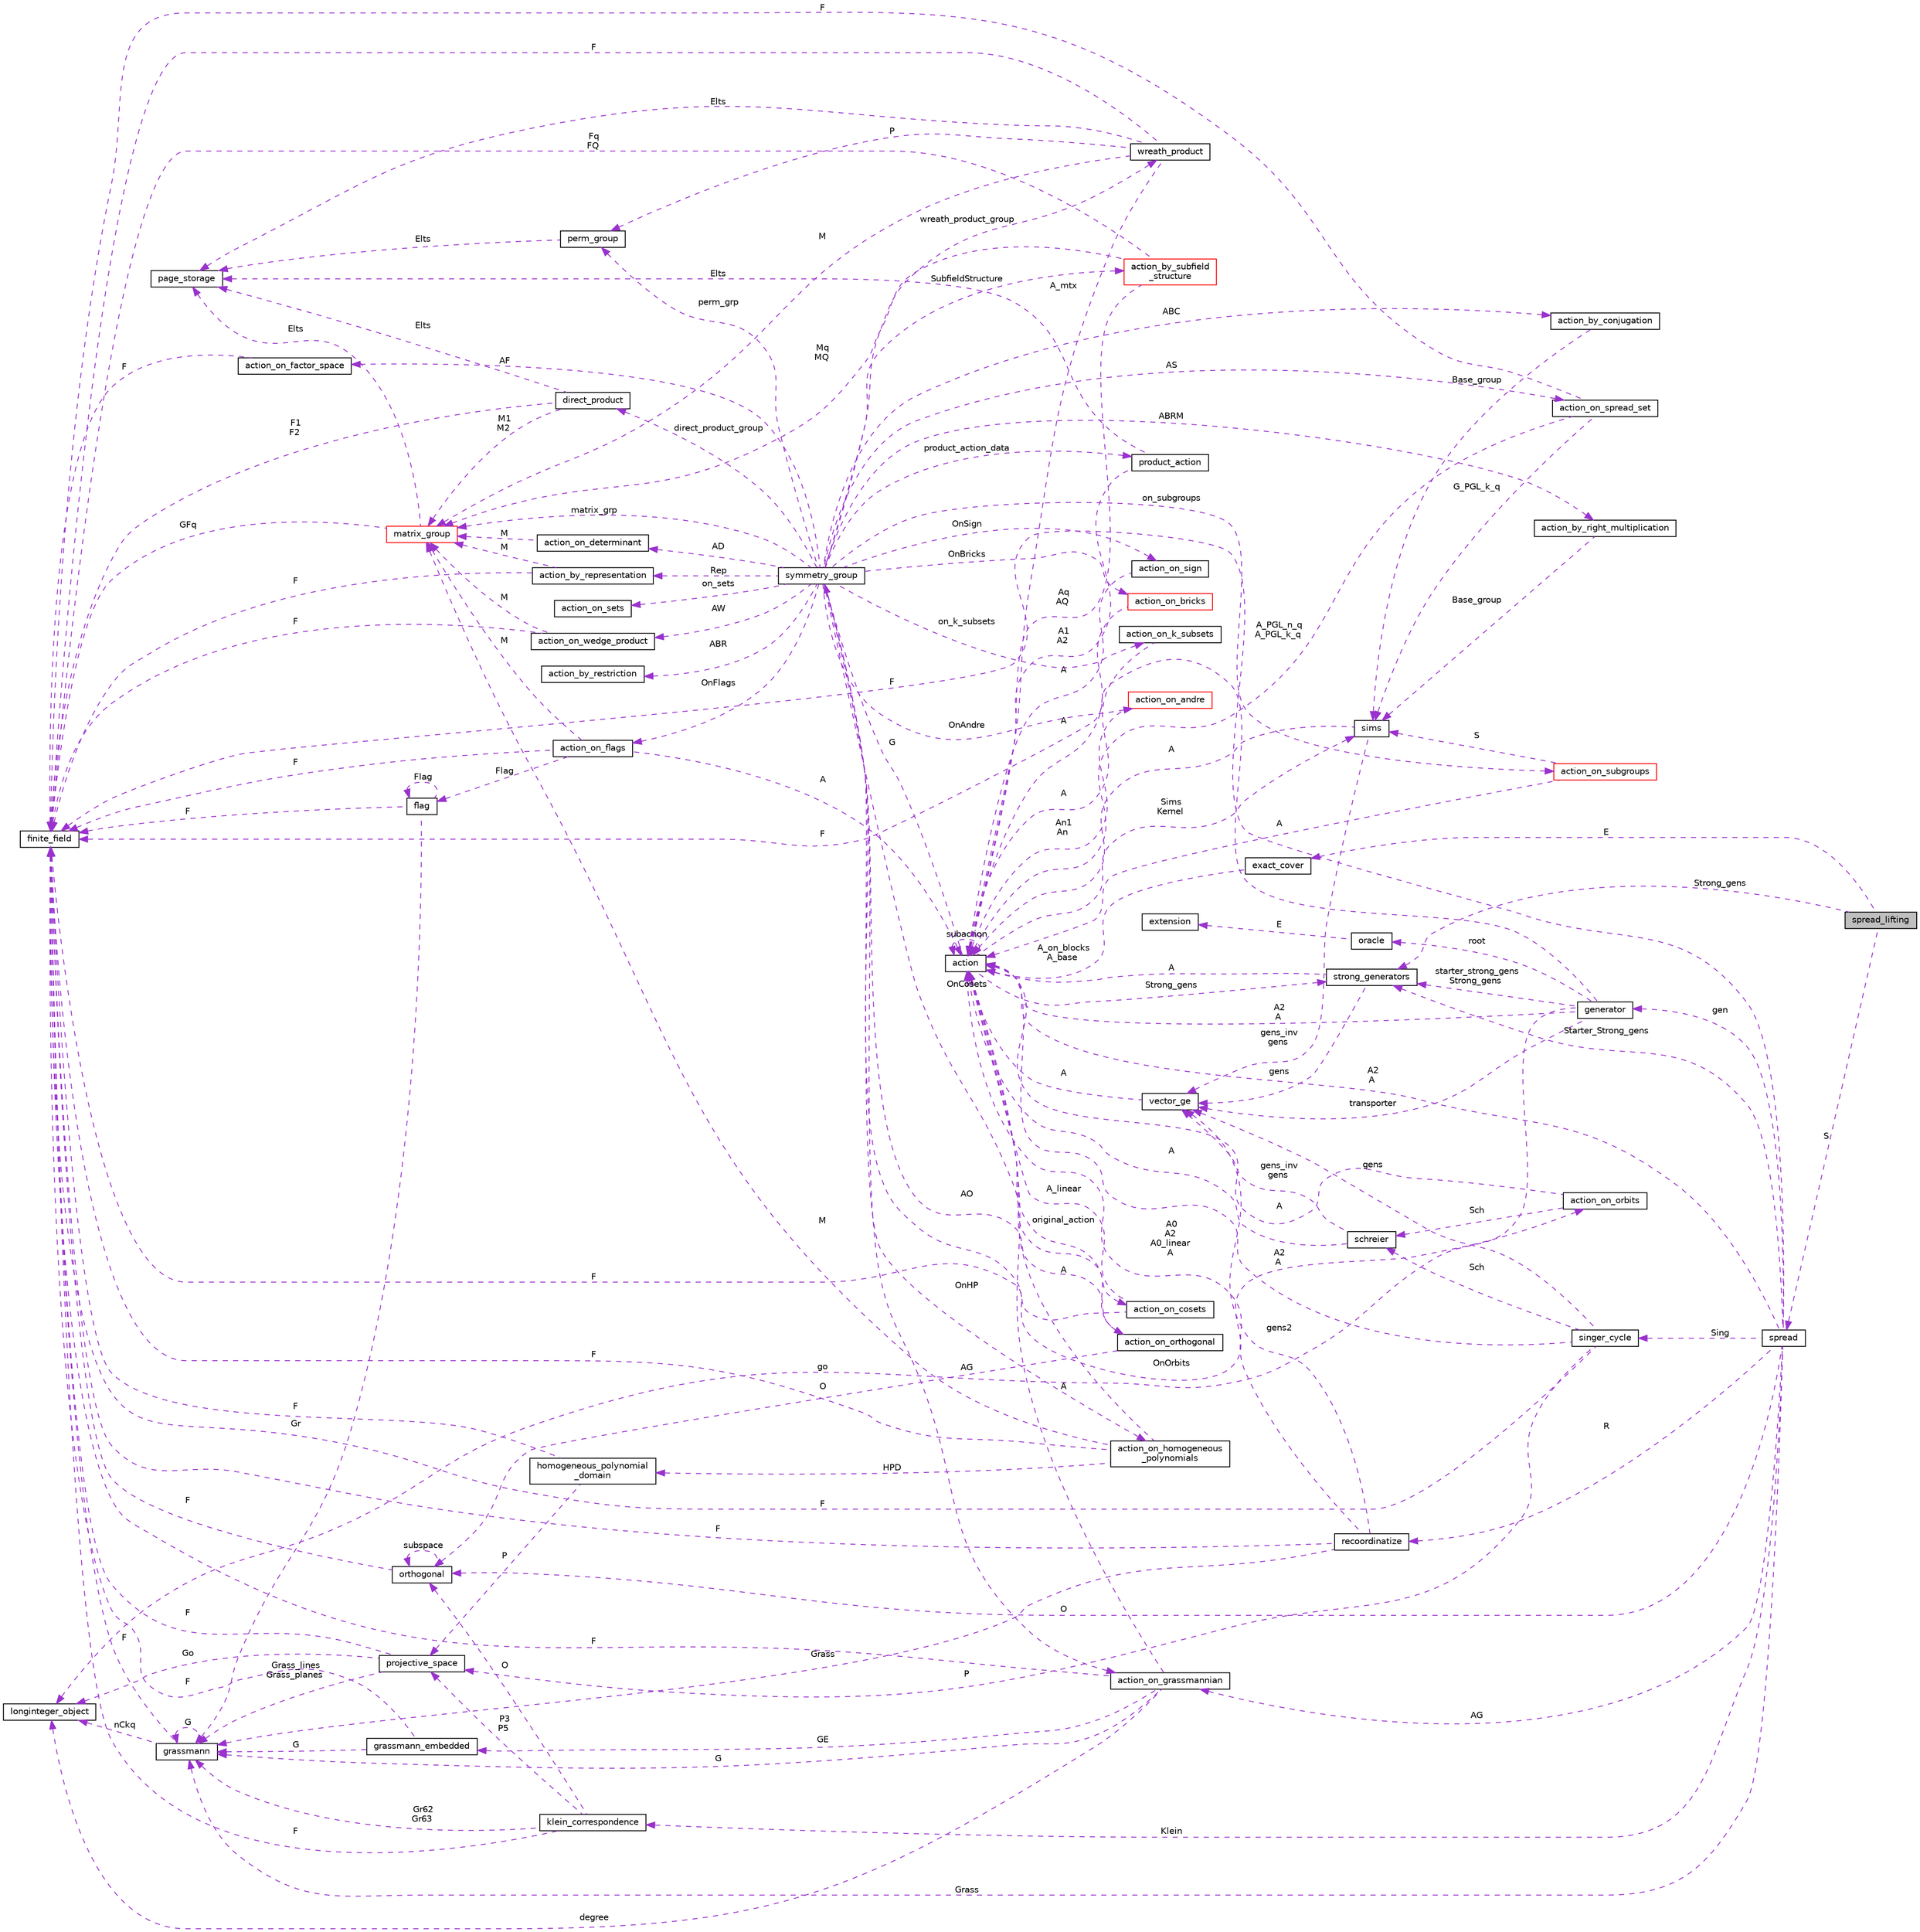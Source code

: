 digraph "spread_lifting"
{
  edge [fontname="Helvetica",fontsize="10",labelfontname="Helvetica",labelfontsize="10"];
  node [fontname="Helvetica",fontsize="10",shape=record];
  rankdir="LR";
  Node1 [label="spread_lifting",height=0.2,width=0.4,color="black", fillcolor="grey75", style="filled", fontcolor="black"];
  Node2 -> Node1 [dir="back",color="darkorchid3",fontsize="10",style="dashed",label=" S" ,fontname="Helvetica"];
  Node2 [label="spread",height=0.2,width=0.4,color="black", fillcolor="white", style="filled",URL="$da/dc1/classspread.html"];
  Node3 -> Node2 [dir="back",color="darkorchid3",fontsize="10",style="dashed",label=" gen" ,fontname="Helvetica"];
  Node3 [label="generator",height=0.2,width=0.4,color="black", fillcolor="white", style="filled",URL="$d7/d73/classgenerator.html"];
  Node4 -> Node3 [dir="back",color="darkorchid3",fontsize="10",style="dashed",label=" go" ,fontname="Helvetica"];
  Node4 [label="longinteger_object",height=0.2,width=0.4,color="black", fillcolor="white", style="filled",URL="$dd/d7e/classlonginteger__object.html"];
  Node5 -> Node3 [dir="back",color="darkorchid3",fontsize="10",style="dashed",label=" A2\nA" ,fontname="Helvetica"];
  Node5 [label="action",height=0.2,width=0.4,color="black", fillcolor="white", style="filled",URL="$d2/d86/classaction.html"];
  Node6 -> Node5 [dir="back",color="darkorchid3",fontsize="10",style="dashed",label=" G" ,fontname="Helvetica"];
  Node6 [label="symmetry_group",height=0.2,width=0.4,color="black", fillcolor="white", style="filled",URL="$dd/d3b/unionsymmetry__group.html"];
  Node7 -> Node6 [dir="back",color="darkorchid3",fontsize="10",style="dashed",label=" product_action_data" ,fontname="Helvetica"];
  Node7 [label="product_action",height=0.2,width=0.4,color="black", fillcolor="white", style="filled",URL="$d8/d74/classproduct__action.html"];
  Node8 -> Node7 [dir="back",color="darkorchid3",fontsize="10",style="dashed",label=" Elts" ,fontname="Helvetica"];
  Node8 [label="page_storage",height=0.2,width=0.4,color="black", fillcolor="white", style="filled",URL="$dc/d72/classpage__storage.html"];
  Node5 -> Node7 [dir="back",color="darkorchid3",fontsize="10",style="dashed",label=" A1\nA2" ,fontname="Helvetica"];
  Node9 -> Node6 [dir="back",color="darkorchid3",fontsize="10",style="dashed",label=" ABR" ,fontname="Helvetica"];
  Node9 [label="action_by_restriction",height=0.2,width=0.4,color="black", fillcolor="white", style="filled",URL="$d1/d7e/classaction__by__restriction.html"];
  Node10 -> Node6 [dir="back",color="darkorchid3",fontsize="10",style="dashed",label=" OnFlags" ,fontname="Helvetica"];
  Node10 [label="action_on_flags",height=0.2,width=0.4,color="black", fillcolor="white", style="filled",URL="$dd/dc4/classaction__on__flags.html"];
  Node5 -> Node10 [dir="back",color="darkorchid3",fontsize="10",style="dashed",label=" A" ,fontname="Helvetica"];
  Node11 -> Node10 [dir="back",color="darkorchid3",fontsize="10",style="dashed",label=" M" ,fontname="Helvetica"];
  Node11 [label="matrix_group",height=0.2,width=0.4,color="red", fillcolor="white", style="filled",URL="$d3/ded/classmatrix__group.html"];
  Node8 -> Node11 [dir="back",color="darkorchid3",fontsize="10",style="dashed",label=" Elts" ,fontname="Helvetica"];
  Node13 -> Node11 [dir="back",color="darkorchid3",fontsize="10",style="dashed",label=" GFq" ,fontname="Helvetica"];
  Node13 [label="finite_field",height=0.2,width=0.4,color="black", fillcolor="white", style="filled",URL="$df/d5a/classfinite__field.html"];
  Node14 -> Node10 [dir="back",color="darkorchid3",fontsize="10",style="dashed",label=" Flag" ,fontname="Helvetica"];
  Node14 [label="flag",height=0.2,width=0.4,color="black", fillcolor="white", style="filled",URL="$d8/d06/classflag.html"];
  Node14 -> Node14 [dir="back",color="darkorchid3",fontsize="10",style="dashed",label=" Flag" ,fontname="Helvetica"];
  Node15 -> Node14 [dir="back",color="darkorchid3",fontsize="10",style="dashed",label=" Gr" ,fontname="Helvetica"];
  Node15 [label="grassmann",height=0.2,width=0.4,color="black", fillcolor="white", style="filled",URL="$df/d02/classgrassmann.html"];
  Node4 -> Node15 [dir="back",color="darkorchid3",fontsize="10",style="dashed",label=" nCkq" ,fontname="Helvetica"];
  Node15 -> Node15 [dir="back",color="darkorchid3",fontsize="10",style="dashed",label=" G" ,fontname="Helvetica"];
  Node13 -> Node15 [dir="back",color="darkorchid3",fontsize="10",style="dashed",label=" F" ,fontname="Helvetica"];
  Node13 -> Node14 [dir="back",color="darkorchid3",fontsize="10",style="dashed",label=" F" ,fontname="Helvetica"];
  Node13 -> Node10 [dir="back",color="darkorchid3",fontsize="10",style="dashed",label=" F" ,fontname="Helvetica"];
  Node16 -> Node6 [dir="back",color="darkorchid3",fontsize="10",style="dashed",label=" AW" ,fontname="Helvetica"];
  Node16 [label="action_on_wedge_product",height=0.2,width=0.4,color="black", fillcolor="white", style="filled",URL="$d0/deb/classaction__on__wedge__product.html"];
  Node11 -> Node16 [dir="back",color="darkorchid3",fontsize="10",style="dashed",label=" M" ,fontname="Helvetica"];
  Node13 -> Node16 [dir="back",color="darkorchid3",fontsize="10",style="dashed",label=" F" ,fontname="Helvetica"];
  Node17 -> Node6 [dir="back",color="darkorchid3",fontsize="10",style="dashed",label=" AF" ,fontname="Helvetica"];
  Node17 [label="action_on_factor_space",height=0.2,width=0.4,color="black", fillcolor="white", style="filled",URL="$d5/d25/classaction__on__factor__space.html"];
  Node13 -> Node17 [dir="back",color="darkorchid3",fontsize="10",style="dashed",label=" F" ,fontname="Helvetica"];
  Node18 -> Node6 [dir="back",color="darkorchid3",fontsize="10",style="dashed",label=" OnCosets" ,fontname="Helvetica"];
  Node18 [label="action_on_cosets",height=0.2,width=0.4,color="black", fillcolor="white", style="filled",URL="$d3/d72/classaction__on__cosets.html"];
  Node5 -> Node18 [dir="back",color="darkorchid3",fontsize="10",style="dashed",label=" A_linear" ,fontname="Helvetica"];
  Node13 -> Node18 [dir="back",color="darkorchid3",fontsize="10",style="dashed",label=" F" ,fontname="Helvetica"];
  Node19 -> Node6 [dir="back",color="darkorchid3",fontsize="10",style="dashed",label=" AO" ,fontname="Helvetica"];
  Node19 [label="action_on_orthogonal",height=0.2,width=0.4,color="black", fillcolor="white", style="filled",URL="$dc/d87/classaction__on__orthogonal.html"];
  Node5 -> Node19 [dir="back",color="darkorchid3",fontsize="10",style="dashed",label=" original_action" ,fontname="Helvetica"];
  Node20 -> Node19 [dir="back",color="darkorchid3",fontsize="10",style="dashed",label=" O" ,fontname="Helvetica"];
  Node20 [label="orthogonal",height=0.2,width=0.4,color="black", fillcolor="white", style="filled",URL="$d7/daa/classorthogonal.html"];
  Node20 -> Node20 [dir="back",color="darkorchid3",fontsize="10",style="dashed",label=" subspace" ,fontname="Helvetica"];
  Node13 -> Node20 [dir="back",color="darkorchid3",fontsize="10",style="dashed",label=" F" ,fontname="Helvetica"];
  Node21 -> Node6 [dir="back",color="darkorchid3",fontsize="10",style="dashed",label=" AG" ,fontname="Helvetica"];
  Node21 [label="action_on_grassmannian",height=0.2,width=0.4,color="black", fillcolor="white", style="filled",URL="$d9/ddf/classaction__on__grassmannian.html"];
  Node4 -> Node21 [dir="back",color="darkorchid3",fontsize="10",style="dashed",label=" degree" ,fontname="Helvetica"];
  Node22 -> Node21 [dir="back",color="darkorchid3",fontsize="10",style="dashed",label=" GE" ,fontname="Helvetica"];
  Node22 [label="grassmann_embedded",height=0.2,width=0.4,color="black", fillcolor="white", style="filled",URL="$d4/dda/classgrassmann__embedded.html"];
  Node15 -> Node22 [dir="back",color="darkorchid3",fontsize="10",style="dashed",label=" G" ,fontname="Helvetica"];
  Node13 -> Node22 [dir="back",color="darkorchid3",fontsize="10",style="dashed",label=" F" ,fontname="Helvetica"];
  Node5 -> Node21 [dir="back",color="darkorchid3",fontsize="10",style="dashed",label=" A" ,fontname="Helvetica"];
  Node15 -> Node21 [dir="back",color="darkorchid3",fontsize="10",style="dashed",label=" G" ,fontname="Helvetica"];
  Node13 -> Node21 [dir="back",color="darkorchid3",fontsize="10",style="dashed",label=" F" ,fontname="Helvetica"];
  Node23 -> Node6 [dir="back",color="darkorchid3",fontsize="10",style="dashed",label=" OnHP" ,fontname="Helvetica"];
  Node23 [label="action_on_homogeneous\l_polynomials",height=0.2,width=0.4,color="black", fillcolor="white", style="filled",URL="$d5/dd4/classaction__on__homogeneous__polynomials.html"];
  Node5 -> Node23 [dir="back",color="darkorchid3",fontsize="10",style="dashed",label=" A" ,fontname="Helvetica"];
  Node11 -> Node23 [dir="back",color="darkorchid3",fontsize="10",style="dashed",label=" M" ,fontname="Helvetica"];
  Node13 -> Node23 [dir="back",color="darkorchid3",fontsize="10",style="dashed",label=" F" ,fontname="Helvetica"];
  Node24 -> Node23 [dir="back",color="darkorchid3",fontsize="10",style="dashed",label=" HPD" ,fontname="Helvetica"];
  Node24 [label="homogeneous_polynomial\l_domain",height=0.2,width=0.4,color="black", fillcolor="white", style="filled",URL="$d2/da7/classhomogeneous__polynomial__domain.html"];
  Node25 -> Node24 [dir="back",color="darkorchid3",fontsize="10",style="dashed",label=" P" ,fontname="Helvetica"];
  Node25 [label="projective_space",height=0.2,width=0.4,color="black", fillcolor="white", style="filled",URL="$d2/d17/classprojective__space.html"];
  Node4 -> Node25 [dir="back",color="darkorchid3",fontsize="10",style="dashed",label=" Go" ,fontname="Helvetica"];
  Node13 -> Node25 [dir="back",color="darkorchid3",fontsize="10",style="dashed",label=" F" ,fontname="Helvetica"];
  Node15 -> Node25 [dir="back",color="darkorchid3",fontsize="10",style="dashed",label=" Grass_lines\nGrass_planes" ,fontname="Helvetica"];
  Node13 -> Node24 [dir="back",color="darkorchid3",fontsize="10",style="dashed",label=" F" ,fontname="Helvetica"];
  Node26 -> Node6 [dir="back",color="darkorchid3",fontsize="10",style="dashed",label=" OnOrbits" ,fontname="Helvetica"];
  Node26 [label="action_on_orbits",height=0.2,width=0.4,color="black", fillcolor="white", style="filled",URL="$da/d89/classaction__on__orbits.html"];
  Node5 -> Node26 [dir="back",color="darkorchid3",fontsize="10",style="dashed",label=" A" ,fontname="Helvetica"];
  Node27 -> Node26 [dir="back",color="darkorchid3",fontsize="10",style="dashed",label=" Sch" ,fontname="Helvetica"];
  Node27 [label="schreier",height=0.2,width=0.4,color="black", fillcolor="white", style="filled",URL="$d3/dd6/classschreier.html"];
  Node5 -> Node27 [dir="back",color="darkorchid3",fontsize="10",style="dashed",label=" A" ,fontname="Helvetica"];
  Node28 -> Node27 [dir="back",color="darkorchid3",fontsize="10",style="dashed",label=" gens_inv\ngens" ,fontname="Helvetica"];
  Node28 [label="vector_ge",height=0.2,width=0.4,color="black", fillcolor="white", style="filled",URL="$d4/d6e/classvector__ge.html"];
  Node5 -> Node28 [dir="back",color="darkorchid3",fontsize="10",style="dashed",label=" A" ,fontname="Helvetica"];
  Node29 -> Node6 [dir="back",color="darkorchid3",fontsize="10",style="dashed",label=" AD" ,fontname="Helvetica"];
  Node29 [label="action_on_determinant",height=0.2,width=0.4,color="black", fillcolor="white", style="filled",URL="$d4/d32/classaction__on__determinant.html"];
  Node11 -> Node29 [dir="back",color="darkorchid3",fontsize="10",style="dashed",label=" M" ,fontname="Helvetica"];
  Node30 -> Node6 [dir="back",color="darkorchid3",fontsize="10",style="dashed",label=" on_k_subsets" ,fontname="Helvetica"];
  Node30 [label="action_on_k_subsets",height=0.2,width=0.4,color="black", fillcolor="white", style="filled",URL="$d3/d04/classaction__on__k__subsets.html"];
  Node5 -> Node30 [dir="back",color="darkorchid3",fontsize="10",style="dashed",label=" A" ,fontname="Helvetica"];
  Node31 -> Node6 [dir="back",color="darkorchid3",fontsize="10",style="dashed",label=" wreath_product_group" ,fontname="Helvetica"];
  Node31 [label="wreath_product",height=0.2,width=0.4,color="black", fillcolor="white", style="filled",URL="$d8/dfa/classwreath__product.html"];
  Node8 -> Node31 [dir="back",color="darkorchid3",fontsize="10",style="dashed",label=" Elts" ,fontname="Helvetica"];
  Node5 -> Node31 [dir="back",color="darkorchid3",fontsize="10",style="dashed",label=" A_mtx" ,fontname="Helvetica"];
  Node11 -> Node31 [dir="back",color="darkorchid3",fontsize="10",style="dashed",label=" M" ,fontname="Helvetica"];
  Node32 -> Node31 [dir="back",color="darkorchid3",fontsize="10",style="dashed",label=" P" ,fontname="Helvetica"];
  Node32 [label="perm_group",height=0.2,width=0.4,color="black", fillcolor="white", style="filled",URL="$df/d0a/classperm__group.html"];
  Node8 -> Node32 [dir="back",color="darkorchid3",fontsize="10",style="dashed",label=" Elts" ,fontname="Helvetica"];
  Node13 -> Node31 [dir="back",color="darkorchid3",fontsize="10",style="dashed",label=" F" ,fontname="Helvetica"];
  Node33 -> Node6 [dir="back",color="darkorchid3",fontsize="10",style="dashed",label=" on_subgroups" ,fontname="Helvetica"];
  Node33 [label="action_on_subgroups",height=0.2,width=0.4,color="red", fillcolor="white", style="filled",URL="$d6/da4/classaction__on__subgroups.html"];
  Node5 -> Node33 [dir="back",color="darkorchid3",fontsize="10",style="dashed",label=" A" ,fontname="Helvetica"];
  Node35 -> Node33 [dir="back",color="darkorchid3",fontsize="10",style="dashed",label=" S" ,fontname="Helvetica"];
  Node35 [label="sims",height=0.2,width=0.4,color="black", fillcolor="white", style="filled",URL="$d9/df3/classsims.html"];
  Node5 -> Node35 [dir="back",color="darkorchid3",fontsize="10",style="dashed",label=" A" ,fontname="Helvetica"];
  Node28 -> Node35 [dir="back",color="darkorchid3",fontsize="10",style="dashed",label=" gens_inv\ngens" ,fontname="Helvetica"];
  Node11 -> Node6 [dir="back",color="darkorchid3",fontsize="10",style="dashed",label=" matrix_grp" ,fontname="Helvetica"];
  Node36 -> Node6 [dir="back",color="darkorchid3",fontsize="10",style="dashed",label=" ABRM" ,fontname="Helvetica"];
  Node36 [label="action_by_right_multiplication",height=0.2,width=0.4,color="black", fillcolor="white", style="filled",URL="$d5/daa/classaction__by__right__multiplication.html"];
  Node35 -> Node36 [dir="back",color="darkorchid3",fontsize="10",style="dashed",label=" Base_group" ,fontname="Helvetica"];
  Node37 -> Node6 [dir="back",color="darkorchid3",fontsize="10",style="dashed",label=" direct_product_group" ,fontname="Helvetica"];
  Node37 [label="direct_product",height=0.2,width=0.4,color="black", fillcolor="white", style="filled",URL="$dc/daf/classdirect__product.html"];
  Node8 -> Node37 [dir="back",color="darkorchid3",fontsize="10",style="dashed",label=" Elts" ,fontname="Helvetica"];
  Node11 -> Node37 [dir="back",color="darkorchid3",fontsize="10",style="dashed",label=" M1\nM2" ,fontname="Helvetica"];
  Node13 -> Node37 [dir="back",color="darkorchid3",fontsize="10",style="dashed",label=" F1\nF2" ,fontname="Helvetica"];
  Node38 -> Node6 [dir="back",color="darkorchid3",fontsize="10",style="dashed",label=" OnBricks" ,fontname="Helvetica"];
  Node38 [label="action_on_bricks",height=0.2,width=0.4,color="red", fillcolor="white", style="filled",URL="$de/d56/classaction__on__bricks.html"];
  Node5 -> Node38 [dir="back",color="darkorchid3",fontsize="10",style="dashed",label=" A" ,fontname="Helvetica"];
  Node40 -> Node6 [dir="back",color="darkorchid3",fontsize="10",style="dashed",label=" ABC" ,fontname="Helvetica"];
  Node40 [label="action_by_conjugation",height=0.2,width=0.4,color="black", fillcolor="white", style="filled",URL="$d3/dda/classaction__by__conjugation.html"];
  Node35 -> Node40 [dir="back",color="darkorchid3",fontsize="10",style="dashed",label=" Base_group" ,fontname="Helvetica"];
  Node41 -> Node6 [dir="back",color="darkorchid3",fontsize="10",style="dashed",label=" OnSign" ,fontname="Helvetica"];
  Node41 [label="action_on_sign",height=0.2,width=0.4,color="black", fillcolor="white", style="filled",URL="$da/d06/classaction__on__sign.html"];
  Node5 -> Node41 [dir="back",color="darkorchid3",fontsize="10",style="dashed",label=" A" ,fontname="Helvetica"];
  Node42 -> Node6 [dir="back",color="darkorchid3",fontsize="10",style="dashed",label=" SubfieldStructure" ,fontname="Helvetica"];
  Node42 [label="action_by_subfield\l_structure",height=0.2,width=0.4,color="red", fillcolor="white", style="filled",URL="$dd/d67/classaction__by__subfield__structure.html"];
  Node5 -> Node42 [dir="back",color="darkorchid3",fontsize="10",style="dashed",label=" Aq\nAQ" ,fontname="Helvetica"];
  Node11 -> Node42 [dir="back",color="darkorchid3",fontsize="10",style="dashed",label=" Mq\nMQ" ,fontname="Helvetica"];
  Node13 -> Node42 [dir="back",color="darkorchid3",fontsize="10",style="dashed",label=" Fq\nFQ" ,fontname="Helvetica"];
  Node44 -> Node6 [dir="back",color="darkorchid3",fontsize="10",style="dashed",label=" on_sets" ,fontname="Helvetica"];
  Node44 [label="action_on_sets",height=0.2,width=0.4,color="black", fillcolor="white", style="filled",URL="$da/d37/classaction__on__sets.html"];
  Node32 -> Node6 [dir="back",color="darkorchid3",fontsize="10",style="dashed",label=" perm_grp" ,fontname="Helvetica"];
  Node45 -> Node6 [dir="back",color="darkorchid3",fontsize="10",style="dashed",label=" Rep" ,fontname="Helvetica"];
  Node45 [label="action_by_representation",height=0.2,width=0.4,color="black", fillcolor="white", style="filled",URL="$d1/d9d/classaction__by__representation.html"];
  Node11 -> Node45 [dir="back",color="darkorchid3",fontsize="10",style="dashed",label=" M" ,fontname="Helvetica"];
  Node13 -> Node45 [dir="back",color="darkorchid3",fontsize="10",style="dashed",label=" F" ,fontname="Helvetica"];
  Node46 -> Node6 [dir="back",color="darkorchid3",fontsize="10",style="dashed",label=" AS" ,fontname="Helvetica"];
  Node46 [label="action_on_spread_set",height=0.2,width=0.4,color="black", fillcolor="white", style="filled",URL="$d2/d7a/classaction__on__spread__set.html"];
  Node5 -> Node46 [dir="back",color="darkorchid3",fontsize="10",style="dashed",label=" A_PGL_n_q\nA_PGL_k_q" ,fontname="Helvetica"];
  Node35 -> Node46 [dir="back",color="darkorchid3",fontsize="10",style="dashed",label=" G_PGL_k_q" ,fontname="Helvetica"];
  Node13 -> Node46 [dir="back",color="darkorchid3",fontsize="10",style="dashed",label=" F" ,fontname="Helvetica"];
  Node47 -> Node6 [dir="back",color="darkorchid3",fontsize="10",style="dashed",label=" OnAndre" ,fontname="Helvetica"];
  Node47 [label="action_on_andre",height=0.2,width=0.4,color="red", fillcolor="white", style="filled",URL="$da/d32/classaction__on__andre.html"];
  Node5 -> Node47 [dir="back",color="darkorchid3",fontsize="10",style="dashed",label=" An1\nAn" ,fontname="Helvetica"];
  Node5 -> Node5 [dir="back",color="darkorchid3",fontsize="10",style="dashed",label=" subaction" ,fontname="Helvetica"];
  Node49 -> Node5 [dir="back",color="darkorchid3",fontsize="10",style="dashed",label=" Strong_gens" ,fontname="Helvetica"];
  Node49 [label="strong_generators",height=0.2,width=0.4,color="black", fillcolor="white", style="filled",URL="$dc/d09/classstrong__generators.html"];
  Node5 -> Node49 [dir="back",color="darkorchid3",fontsize="10",style="dashed",label=" A" ,fontname="Helvetica"];
  Node28 -> Node49 [dir="back",color="darkorchid3",fontsize="10",style="dashed",label=" gens" ,fontname="Helvetica"];
  Node35 -> Node5 [dir="back",color="darkorchid3",fontsize="10",style="dashed",label=" Sims\nKernel" ,fontname="Helvetica"];
  Node28 -> Node3 [dir="back",color="darkorchid3",fontsize="10",style="dashed",label=" transporter" ,fontname="Helvetica"];
  Node49 -> Node3 [dir="back",color="darkorchid3",fontsize="10",style="dashed",label=" starter_strong_gens\nStrong_gens" ,fontname="Helvetica"];
  Node13 -> Node3 [dir="back",color="darkorchid3",fontsize="10",style="dashed",label=" F" ,fontname="Helvetica"];
  Node50 -> Node3 [dir="back",color="darkorchid3",fontsize="10",style="dashed",label=" root" ,fontname="Helvetica"];
  Node50 [label="oracle",height=0.2,width=0.4,color="black", fillcolor="white", style="filled",URL="$d7/da7/classoracle.html"];
  Node51 -> Node50 [dir="back",color="darkorchid3",fontsize="10",style="dashed",label=" E" ,fontname="Helvetica"];
  Node51 [label="extension",height=0.2,width=0.4,color="black", fillcolor="white", style="filled",URL="$df/d82/classextension.html"];
  Node21 -> Node2 [dir="back",color="darkorchid3",fontsize="10",style="dashed",label=" AG" ,fontname="Helvetica"];
  Node5 -> Node2 [dir="back",color="darkorchid3",fontsize="10",style="dashed",label=" A2\nA" ,fontname="Helvetica"];
  Node52 -> Node2 [dir="back",color="darkorchid3",fontsize="10",style="dashed",label=" R" ,fontname="Helvetica"];
  Node52 [label="recoordinatize",height=0.2,width=0.4,color="black", fillcolor="white", style="filled",URL="$d3/d3c/classrecoordinatize.html"];
  Node5 -> Node52 [dir="back",color="darkorchid3",fontsize="10",style="dashed",label=" A0\nA2\nA0_linear\nA" ,fontname="Helvetica"];
  Node28 -> Node52 [dir="back",color="darkorchid3",fontsize="10",style="dashed",label=" gens2" ,fontname="Helvetica"];
  Node13 -> Node52 [dir="back",color="darkorchid3",fontsize="10",style="dashed",label=" F" ,fontname="Helvetica"];
  Node15 -> Node52 [dir="back",color="darkorchid3",fontsize="10",style="dashed",label=" Grass" ,fontname="Helvetica"];
  Node20 -> Node2 [dir="back",color="darkorchid3",fontsize="10",style="dashed",label=" O" ,fontname="Helvetica"];
  Node49 -> Node2 [dir="back",color="darkorchid3",fontsize="10",style="dashed",label=" Starter_Strong_gens" ,fontname="Helvetica"];
  Node53 -> Node2 [dir="back",color="darkorchid3",fontsize="10",style="dashed",label=" Klein" ,fontname="Helvetica"];
  Node53 [label="klein_correspondence",height=0.2,width=0.4,color="black", fillcolor="white", style="filled",URL="$d7/d99/classklein__correspondence.html"];
  Node20 -> Node53 [dir="back",color="darkorchid3",fontsize="10",style="dashed",label=" O" ,fontname="Helvetica"];
  Node25 -> Node53 [dir="back",color="darkorchid3",fontsize="10",style="dashed",label=" P3\nP5" ,fontname="Helvetica"];
  Node15 -> Node53 [dir="back",color="darkorchid3",fontsize="10",style="dashed",label=" Gr62\nGr63" ,fontname="Helvetica"];
  Node13 -> Node53 [dir="back",color="darkorchid3",fontsize="10",style="dashed",label=" F" ,fontname="Helvetica"];
  Node54 -> Node2 [dir="back",color="darkorchid3",fontsize="10",style="dashed",label=" Sing" ,fontname="Helvetica"];
  Node54 [label="singer_cycle",height=0.2,width=0.4,color="black", fillcolor="white", style="filled",URL="$d8/d13/classsinger__cycle.html"];
  Node5 -> Node54 [dir="back",color="darkorchid3",fontsize="10",style="dashed",label=" A2\nA" ,fontname="Helvetica"];
  Node28 -> Node54 [dir="back",color="darkorchid3",fontsize="10",style="dashed",label=" gens" ,fontname="Helvetica"];
  Node27 -> Node54 [dir="back",color="darkorchid3",fontsize="10",style="dashed",label=" Sch" ,fontname="Helvetica"];
  Node25 -> Node54 [dir="back",color="darkorchid3",fontsize="10",style="dashed",label=" P" ,fontname="Helvetica"];
  Node13 -> Node54 [dir="back",color="darkorchid3",fontsize="10",style="dashed",label=" F" ,fontname="Helvetica"];
  Node15 -> Node2 [dir="back",color="darkorchid3",fontsize="10",style="dashed",label=" Grass" ,fontname="Helvetica"];
  Node13 -> Node2 [dir="back",color="darkorchid3",fontsize="10",style="dashed",label=" F" ,fontname="Helvetica"];
  Node49 -> Node1 [dir="back",color="darkorchid3",fontsize="10",style="dashed",label=" Strong_gens" ,fontname="Helvetica"];
  Node55 -> Node1 [dir="back",color="darkorchid3",fontsize="10",style="dashed",label=" E" ,fontname="Helvetica"];
  Node55 [label="exact_cover",height=0.2,width=0.4,color="black", fillcolor="white", style="filled",URL="$df/d94/classexact__cover.html"];
  Node5 -> Node55 [dir="back",color="darkorchid3",fontsize="10",style="dashed",label=" A_on_blocks\nA_base" ,fontname="Helvetica"];
}
